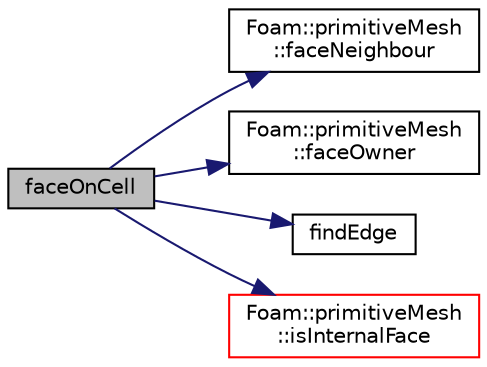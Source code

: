 digraph "faceOnCell"
{
  bgcolor="transparent";
  edge [fontname="Helvetica",fontsize="10",labelfontname="Helvetica",labelfontsize="10"];
  node [fontname="Helvetica",fontsize="10",shape=record];
  rankdir="LR";
  Node1 [label="faceOnCell",height=0.2,width=0.4,color="black", fillcolor="grey75", style="filled", fontcolor="black"];
  Node1 -> Node2 [color="midnightblue",fontsize="10",style="solid",fontname="Helvetica"];
  Node2 [label="Foam::primitiveMesh\l::faceNeighbour",height=0.2,width=0.4,color="black",URL="$a02008.html#a94bff1131437464a5ba9fe4eac993929",tooltip="Face face-neighbour addressing. "];
  Node1 -> Node3 [color="midnightblue",fontsize="10",style="solid",fontname="Helvetica"];
  Node3 [label="Foam::primitiveMesh\l::faceOwner",height=0.2,width=0.4,color="black",URL="$a02008.html#a5fdc04c8f8b8f1535efda40674fd13fa",tooltip="Face face-owner addresing. "];
  Node1 -> Node4 [color="midnightblue",fontsize="10",style="solid",fontname="Helvetica"];
  Node4 [label="findEdge",height=0.2,width=0.4,color="black",URL="$a11030.html#a503ac13f2a78e2ef3c8630ae73a4c0fd",tooltip="Return edge among candidates that uses the two vertices. "];
  Node1 -> Node5 [color="midnightblue",fontsize="10",style="solid",fontname="Helvetica"];
  Node5 [label="Foam::primitiveMesh\l::isInternalFace",height=0.2,width=0.4,color="red",URL="$a02008.html#a836bb7ec097736e6d0c7903e486776a8",tooltip="Return true if given face label is internal to the mesh. "];
}
